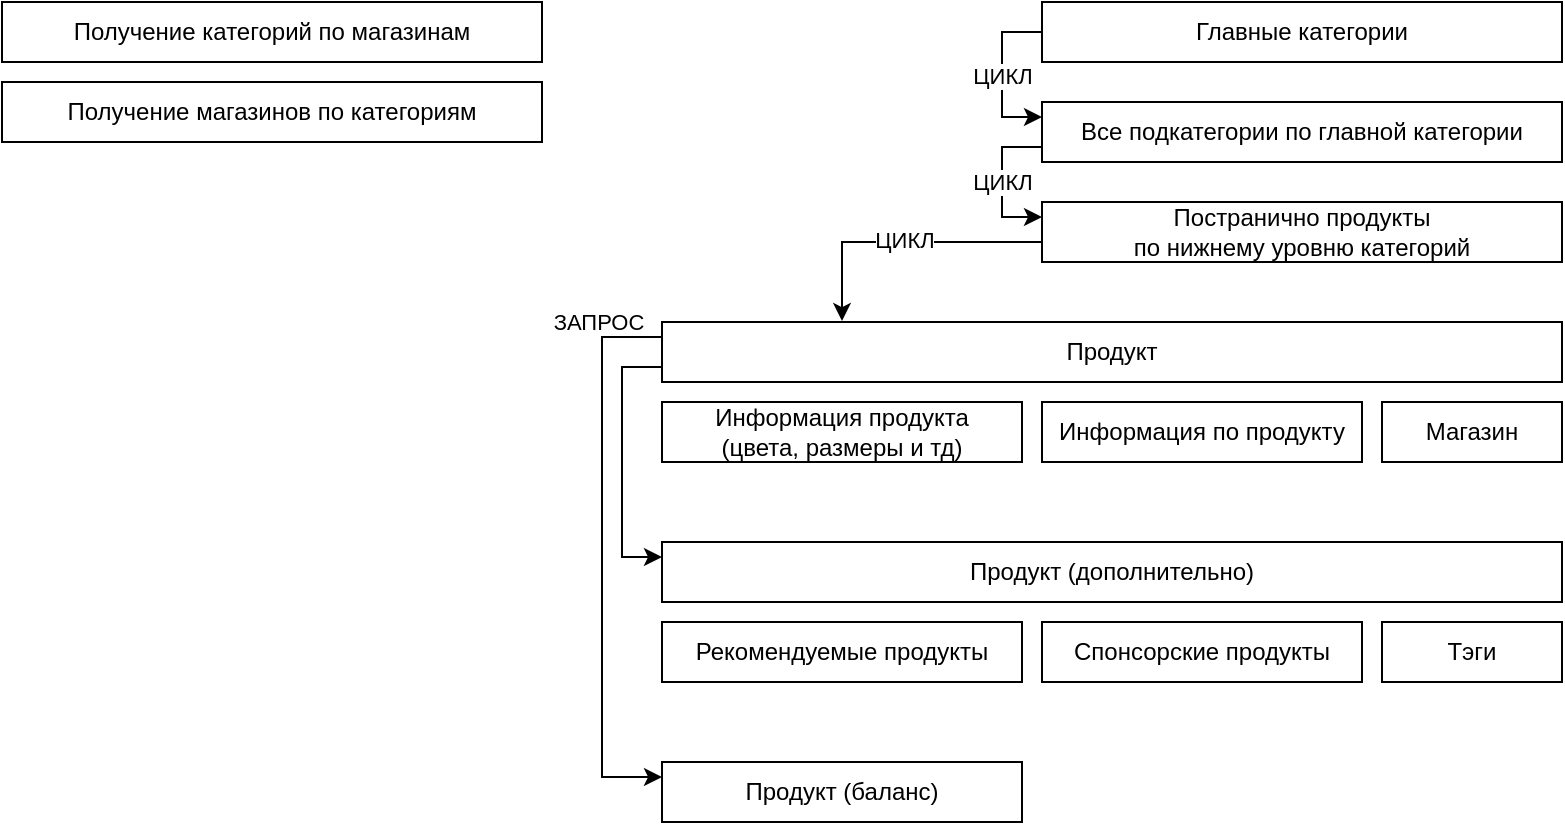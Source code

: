 <mxfile version="15.4.1" type="github">
  <diagram id="muIgIj-RgYRQOyIGG985" name="Page-1">
    <mxGraphModel dx="1577" dy="895" grid="1" gridSize="10" guides="1" tooltips="1" connect="1" arrows="1" fold="1" page="1" pageScale="1" pageWidth="827" pageHeight="1169" math="0" shadow="0">
      <root>
        <mxCell id="0" />
        <mxCell id="1" parent="0" />
        <mxCell id="uupKPqzksYVrIBXRIP17-2" value="Получение категорий по магазинам" style="rounded=0;whiteSpace=wrap;html=1;" vertex="1" parent="1">
          <mxGeometry x="20" y="20" width="270" height="30" as="geometry" />
        </mxCell>
        <mxCell id="uupKPqzksYVrIBXRIP17-3" value="Главные категории" style="rounded=0;whiteSpace=wrap;html=1;" vertex="1" parent="1">
          <mxGeometry x="540" y="20" width="260" height="30" as="geometry" />
        </mxCell>
        <mxCell id="uupKPqzksYVrIBXRIP17-4" value="Все подкатегории по главной категории" style="rounded=0;whiteSpace=wrap;html=1;" vertex="1" parent="1">
          <mxGeometry x="540" y="70" width="260" height="30" as="geometry" />
        </mxCell>
        <mxCell id="uupKPqzksYVrIBXRIP17-7" value="Получение магазинов по категориям" style="rounded=0;whiteSpace=wrap;html=1;" vertex="1" parent="1">
          <mxGeometry x="20" y="60" width="270" height="30" as="geometry" />
        </mxCell>
        <mxCell id="uupKPqzksYVrIBXRIP17-9" value="Постранично продукты&lt;br&gt;по нижнему уровню категорий" style="rounded=0;whiteSpace=wrap;html=1;" vertex="1" parent="1">
          <mxGeometry x="540" y="120" width="260" height="30" as="geometry" />
        </mxCell>
        <mxCell id="uupKPqzksYVrIBXRIP17-10" value="" style="endArrow=classic;html=1;rounded=0;edgeStyle=orthogonalEdgeStyle;exitX=0;exitY=0.5;exitDx=0;exitDy=0;entryX=0;entryY=0.25;entryDx=0;entryDy=0;" edge="1" parent="1" source="uupKPqzksYVrIBXRIP17-3" target="uupKPqzksYVrIBXRIP17-4">
          <mxGeometry relative="1" as="geometry">
            <mxPoint x="390" y="180" as="sourcePoint" />
            <mxPoint x="490" y="180" as="targetPoint" />
            <Array as="points">
              <mxPoint x="520" y="35" />
              <mxPoint x="520" y="78" />
            </Array>
          </mxGeometry>
        </mxCell>
        <mxCell id="uupKPqzksYVrIBXRIP17-11" value="ЦИКЛ" style="edgeLabel;resizable=0;html=1;align=center;verticalAlign=middle;" connectable="0" vertex="1" parent="uupKPqzksYVrIBXRIP17-10">
          <mxGeometry relative="1" as="geometry" />
        </mxCell>
        <mxCell id="uupKPqzksYVrIBXRIP17-12" value="" style="endArrow=classic;html=1;rounded=0;edgeStyle=orthogonalEdgeStyle;exitX=0;exitY=0.75;exitDx=0;exitDy=0;entryX=0;entryY=0.25;entryDx=0;entryDy=0;" edge="1" parent="1" source="uupKPqzksYVrIBXRIP17-4" target="uupKPqzksYVrIBXRIP17-9">
          <mxGeometry relative="1" as="geometry">
            <mxPoint x="390" y="180" as="sourcePoint" />
            <mxPoint x="490" y="180" as="targetPoint" />
            <Array as="points">
              <mxPoint x="520" y="93" />
              <mxPoint x="520" y="128" />
            </Array>
          </mxGeometry>
        </mxCell>
        <mxCell id="uupKPqzksYVrIBXRIP17-13" value="ЦИКЛ" style="edgeLabel;resizable=0;html=1;align=center;verticalAlign=middle;" connectable="0" vertex="1" parent="uupKPqzksYVrIBXRIP17-12">
          <mxGeometry relative="1" as="geometry" />
        </mxCell>
        <mxCell id="uupKPqzksYVrIBXRIP17-44" style="edgeStyle=orthogonalEdgeStyle;rounded=0;orthogonalLoop=1;jettySize=auto;html=1;exitX=0;exitY=0.75;exitDx=0;exitDy=0;entryX=0;entryY=0.25;entryDx=0;entryDy=0;" edge="1" parent="1" source="uupKPqzksYVrIBXRIP17-15" target="uupKPqzksYVrIBXRIP17-26">
          <mxGeometry relative="1" as="geometry">
            <mxPoint x="330" y="210" as="targetPoint" />
          </mxGeometry>
        </mxCell>
        <mxCell id="uupKPqzksYVrIBXRIP17-45" style="edgeStyle=orthogonalEdgeStyle;rounded=0;orthogonalLoop=1;jettySize=auto;html=1;exitX=0;exitY=0.25;exitDx=0;exitDy=0;entryX=0;entryY=0.25;entryDx=0;entryDy=0;" edge="1" parent="1" source="uupKPqzksYVrIBXRIP17-15" target="uupKPqzksYVrIBXRIP17-41">
          <mxGeometry relative="1" as="geometry">
            <mxPoint x="310" y="350" as="targetPoint" />
            <Array as="points">
              <mxPoint x="320" y="188" />
              <mxPoint x="320" y="408" />
            </Array>
          </mxGeometry>
        </mxCell>
        <mxCell id="uupKPqzksYVrIBXRIP17-47" value="ЗАПРОС" style="edgeLabel;html=1;align=center;verticalAlign=middle;resizable=0;points=[];" vertex="1" connectable="0" parent="uupKPqzksYVrIBXRIP17-45">
          <mxGeometry x="-0.692" y="-2" relative="1" as="geometry">
            <mxPoint y="-21" as="offset" />
          </mxGeometry>
        </mxCell>
        <mxCell id="uupKPqzksYVrIBXRIP17-15" value="Продукт" style="rounded=0;whiteSpace=wrap;html=1;" vertex="1" parent="1">
          <mxGeometry x="350" y="180" width="450" height="30" as="geometry" />
        </mxCell>
        <mxCell id="uupKPqzksYVrIBXRIP17-16" value="Магазин" style="rounded=0;whiteSpace=wrap;html=1;" vertex="1" parent="1">
          <mxGeometry x="710" y="220" width="90" height="30" as="geometry" />
        </mxCell>
        <mxCell id="uupKPqzksYVrIBXRIP17-17" value="Информация по продукту" style="rounded=0;whiteSpace=wrap;html=1;" vertex="1" parent="1">
          <mxGeometry x="540" y="220" width="160" height="30" as="geometry" />
        </mxCell>
        <mxCell id="uupKPqzksYVrIBXRIP17-18" value="Информация продукта&lt;br&gt;(цвета, размеры и тд)" style="rounded=0;whiteSpace=wrap;html=1;" vertex="1" parent="1">
          <mxGeometry x="350" y="220" width="180" height="30" as="geometry" />
        </mxCell>
        <mxCell id="uupKPqzksYVrIBXRIP17-20" value="" style="endArrow=classic;html=1;rounded=0;edgeStyle=orthogonalEdgeStyle;entryX=0.2;entryY=-0.015;entryDx=0;entryDy=0;entryPerimeter=0;" edge="1" parent="1" target="uupKPqzksYVrIBXRIP17-15">
          <mxGeometry width="50" height="50" relative="1" as="geometry">
            <mxPoint x="540" y="140" as="sourcePoint" />
            <mxPoint x="460" y="150" as="targetPoint" />
            <Array as="points">
              <mxPoint x="440" y="140" />
            </Array>
          </mxGeometry>
        </mxCell>
        <mxCell id="uupKPqzksYVrIBXRIP17-21" value="ЦИКЛ" style="edgeLabel;html=1;align=center;verticalAlign=middle;resizable=0;points=[];" vertex="1" connectable="0" parent="uupKPqzksYVrIBXRIP17-20">
          <mxGeometry x="-0.391" y="-1" relative="1" as="geometry">
            <mxPoint x="-27" as="offset" />
          </mxGeometry>
        </mxCell>
        <mxCell id="uupKPqzksYVrIBXRIP17-26" value="Продукт (дополнительно)" style="rounded=0;whiteSpace=wrap;html=1;" vertex="1" parent="1">
          <mxGeometry x="350" y="290" width="450" height="30" as="geometry" />
        </mxCell>
        <mxCell id="uupKPqzksYVrIBXRIP17-33" value="Спонсорские продукты" style="rounded=0;whiteSpace=wrap;html=1;" vertex="1" parent="1">
          <mxGeometry x="540" y="330" width="160" height="30" as="geometry" />
        </mxCell>
        <mxCell id="uupKPqzksYVrIBXRIP17-35" value="Рекомендуемые продукты" style="rounded=0;whiteSpace=wrap;html=1;" vertex="1" parent="1">
          <mxGeometry x="350" y="330" width="180" height="30" as="geometry" />
        </mxCell>
        <mxCell id="uupKPqzksYVrIBXRIP17-38" value="Тэги" style="rounded=0;whiteSpace=wrap;html=1;" vertex="1" parent="1">
          <mxGeometry x="710" y="330" width="90" height="30" as="geometry" />
        </mxCell>
        <mxCell id="uupKPqzksYVrIBXRIP17-41" value="Продукт (баланс)" style="rounded=0;whiteSpace=wrap;html=1;" vertex="1" parent="1">
          <mxGeometry x="350" y="400" width="180" height="30" as="geometry" />
        </mxCell>
      </root>
    </mxGraphModel>
  </diagram>
</mxfile>
